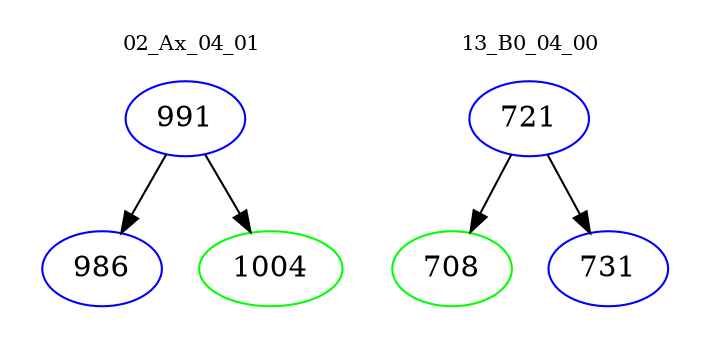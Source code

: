 digraph{
subgraph cluster_0 {
color = white
label = "02_Ax_04_01";
fontsize=10;
T0_991 [label="991", color="blue"]
T0_991 -> T0_986 [color="black"]
T0_986 [label="986", color="blue"]
T0_991 -> T0_1004 [color="black"]
T0_1004 [label="1004", color="green"]
}
subgraph cluster_1 {
color = white
label = "13_B0_04_00";
fontsize=10;
T1_721 [label="721", color="blue"]
T1_721 -> T1_708 [color="black"]
T1_708 [label="708", color="green"]
T1_721 -> T1_731 [color="black"]
T1_731 [label="731", color="blue"]
}
}
